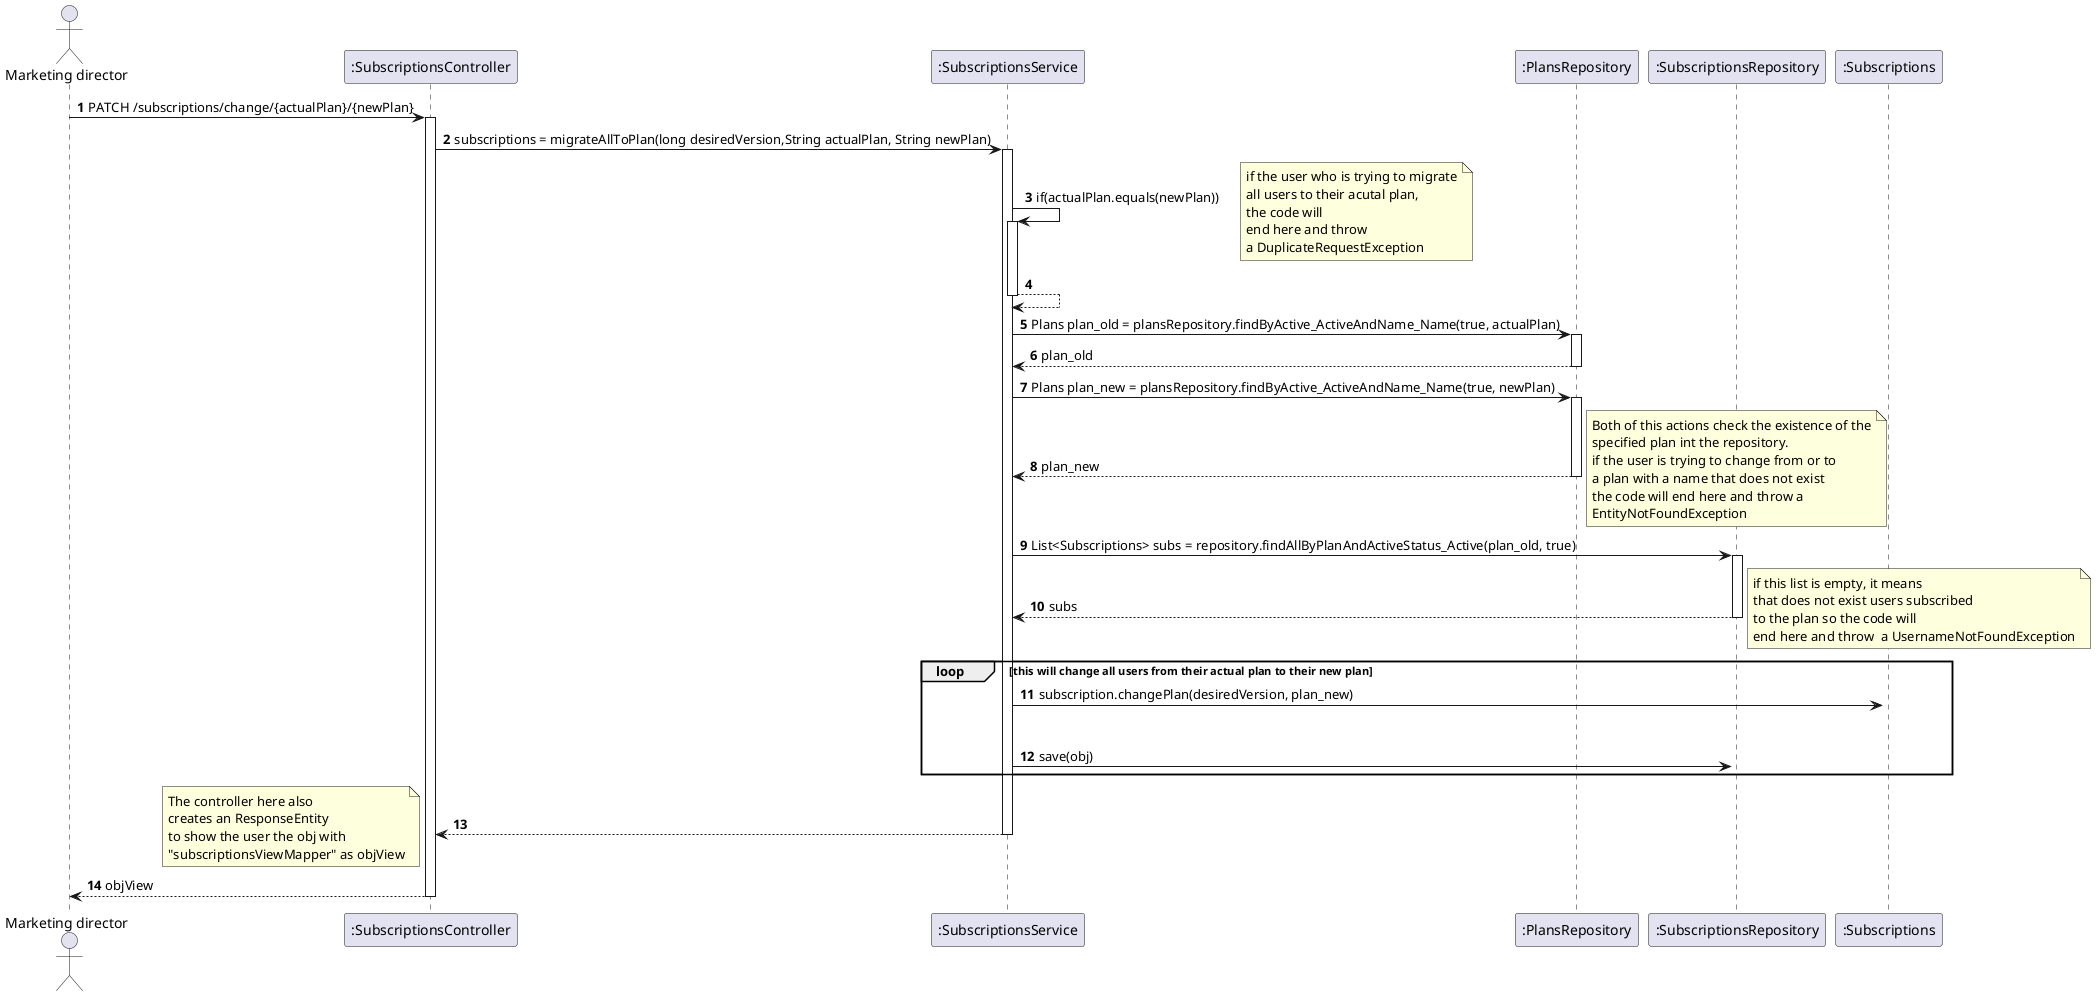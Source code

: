 @startuml
'https://plantuml.com/sequence-diagram
autoactivate on
autonumber


actor "Marketing director" as Ac
participant ":SubscriptionsController" as Ctrl
participant ":SubscriptionsService" as Serv
participant ":PlansRepository" as PlanRepo
participant ":SubscriptionsRepository" as SubRepo
participant ":Subscriptions" as Sub


Ac -> Ctrl : PATCH /subscriptions/change/{actualPlan}/{newPlan}
Ctrl -> Serv : subscriptions = migrateAllToPlan(long desiredVersion,String actualPlan, String newPlan)

Serv -> Serv : if(actualPlan.equals(newPlan))

note right
  if the user who is trying to migrate
  all users to their acutal plan,
  the code will
  end here and throw
  a DuplicateRequestException
end note

Serv --> Serv :

Serv -> PlanRepo :Plans plan_old = plansRepository.findByActive_ActiveAndName_Name(true, actualPlan)
PlanRepo --> Serv : plan_old

Serv -> PlanRepo :Plans plan_new = plansRepository.findByActive_ActiveAndName_Name(true, newPlan)
PlanRepo --> Serv : plan_new

note right
  Both of this actions check the existence of the
  specified plan int the repository.
  if the user is trying to change from or to
  a plan with a name that does not exist
  the code will end here and throw a
  EntityNotFoundException
end note




Serv -> SubRepo :List<Subscriptions> subs = repository.findAllByPlanAndActiveStatus_Active(plan_old, true)
SubRepo --> Serv : subs

note right
  if this list is empty, it means
  that does not exist users subscribed
  to the plan so the code will
  end here and throw  a UsernameNotFoundException
end note



loop this will change all users from their actual plan to their new plan

deactivate Sub
Serv -> Sub : subscription.changePlan(desiredVersion, plan_new)

deactivate SubRepo
Serv -> SubRepo: save(obj)
end loop


Serv --> Ctrl


note left
 The controller here also
 creates an ResponseEntity
 to show the user the obj with
 "subscriptionsViewMapper" as objView
end note
Ac <-- Ctrl : objView

@enduml
